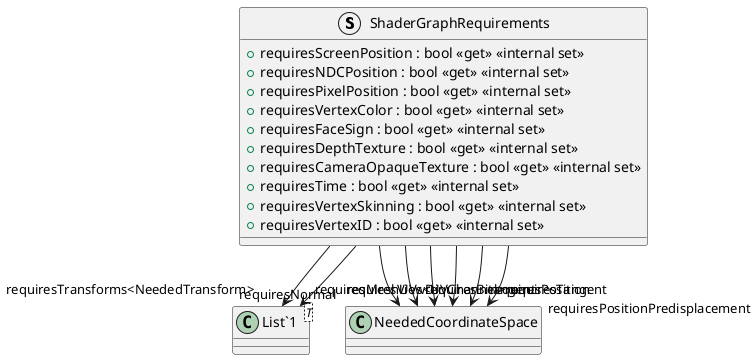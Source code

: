 @startuml
struct ShaderGraphRequirements {
    + requiresScreenPosition : bool <<get>> <<internal set>>
    + requiresNDCPosition : bool <<get>> <<internal set>>
    + requiresPixelPosition : bool <<get>> <<internal set>>
    + requiresVertexColor : bool <<get>> <<internal set>>
    + requiresFaceSign : bool <<get>> <<internal set>>
    + requiresDepthTexture : bool <<get>> <<internal set>>
    + requiresCameraOpaqueTexture : bool <<get>> <<internal set>>
    + requiresTime : bool <<get>> <<internal set>>
    + requiresVertexSkinning : bool <<get>> <<internal set>>
    + requiresVertexID : bool <<get>> <<internal set>>
}
class "List`1"<T> {
}
ShaderGraphRequirements --> "requiresTransforms<NeededTransform>" "List`1"
ShaderGraphRequirements --> "requiresNormal" NeededCoordinateSpace
ShaderGraphRequirements --> "requiresBitangent" NeededCoordinateSpace
ShaderGraphRequirements --> "requiresTangent" NeededCoordinateSpace
ShaderGraphRequirements --> "requiresViewDir" NeededCoordinateSpace
ShaderGraphRequirements --> "requiresPosition" NeededCoordinateSpace
ShaderGraphRequirements --> "requiresPositionPredisplacement" NeededCoordinateSpace
ShaderGraphRequirements --> "requiresMeshUVs<UVChannel>" "List`1"
@enduml
